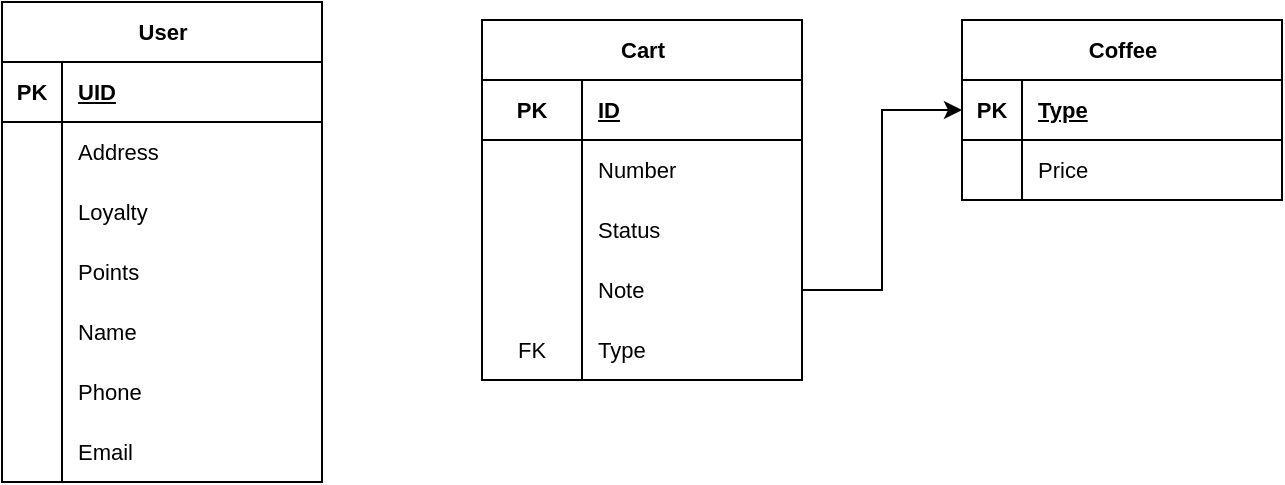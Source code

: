 <mxfile version="21.6.5" type="device">
  <diagram name="Page-1" id="AGndUQ9TzkJ5yxHFRa84">
    <mxGraphModel dx="744" dy="750" grid="1" gridSize="10" guides="1" tooltips="1" connect="1" arrows="1" fold="1" page="1" pageScale="1" pageWidth="850" pageHeight="1100" math="0" shadow="0">
      <root>
        <mxCell id="0" />
        <mxCell id="1" parent="0" />
        <mxCell id="r_ajN3MiWQmPRpva4eVE-57" value="User" style="shape=table;startSize=30;container=1;collapsible=1;childLayout=tableLayout;fixedRows=1;rowLines=0;fontStyle=1;align=center;resizeLast=1;html=1;strokeColor=default;fontFamily=Helvetica;fontSize=11;fontColor=default;fillColor=default;" parent="1" vertex="1">
          <mxGeometry x="80" y="240" width="160" height="240" as="geometry" />
        </mxCell>
        <mxCell id="r_ajN3MiWQmPRpva4eVE-58" value="" style="shape=tableRow;horizontal=0;startSize=0;swimlaneHead=0;swimlaneBody=0;fillColor=none;collapsible=0;dropTarget=0;points=[[0,0.5],[1,0.5]];portConstraint=eastwest;top=0;left=0;right=0;bottom=1;strokeColor=default;fontFamily=Helvetica;fontSize=11;fontColor=default;html=1;" parent="r_ajN3MiWQmPRpva4eVE-57" vertex="1">
          <mxGeometry y="30" width="160" height="30" as="geometry" />
        </mxCell>
        <mxCell id="r_ajN3MiWQmPRpva4eVE-59" value="PK" style="shape=partialRectangle;connectable=0;fillColor=none;top=0;left=0;bottom=0;right=0;fontStyle=1;overflow=hidden;whiteSpace=wrap;html=1;strokeColor=default;fontFamily=Helvetica;fontSize=11;fontColor=default;" parent="r_ajN3MiWQmPRpva4eVE-58" vertex="1">
          <mxGeometry width="30" height="30" as="geometry">
            <mxRectangle width="30" height="30" as="alternateBounds" />
          </mxGeometry>
        </mxCell>
        <mxCell id="r_ajN3MiWQmPRpva4eVE-60" value="UID" style="shape=partialRectangle;connectable=0;fillColor=none;top=0;left=0;bottom=0;right=0;align=left;spacingLeft=6;fontStyle=5;overflow=hidden;whiteSpace=wrap;html=1;strokeColor=default;fontFamily=Helvetica;fontSize=11;fontColor=default;" parent="r_ajN3MiWQmPRpva4eVE-58" vertex="1">
          <mxGeometry x="30" width="130" height="30" as="geometry">
            <mxRectangle width="130" height="30" as="alternateBounds" />
          </mxGeometry>
        </mxCell>
        <mxCell id="r_ajN3MiWQmPRpva4eVE-61" value="" style="shape=tableRow;horizontal=0;startSize=0;swimlaneHead=0;swimlaneBody=0;fillColor=none;collapsible=0;dropTarget=0;points=[[0,0.5],[1,0.5]];portConstraint=eastwest;top=0;left=0;right=0;bottom=0;strokeColor=default;fontFamily=Helvetica;fontSize=11;fontColor=default;html=1;" parent="r_ajN3MiWQmPRpva4eVE-57" vertex="1">
          <mxGeometry y="60" width="160" height="30" as="geometry" />
        </mxCell>
        <mxCell id="r_ajN3MiWQmPRpva4eVE-62" value="" style="shape=partialRectangle;connectable=0;fillColor=none;top=0;left=0;bottom=0;right=0;editable=1;overflow=hidden;whiteSpace=wrap;html=1;strokeColor=default;fontFamily=Helvetica;fontSize=11;fontColor=default;" parent="r_ajN3MiWQmPRpva4eVE-61" vertex="1">
          <mxGeometry width="30" height="30" as="geometry">
            <mxRectangle width="30" height="30" as="alternateBounds" />
          </mxGeometry>
        </mxCell>
        <mxCell id="r_ajN3MiWQmPRpva4eVE-63" value="Address" style="shape=partialRectangle;connectable=0;fillColor=none;top=0;left=0;bottom=0;right=0;align=left;spacingLeft=6;overflow=hidden;whiteSpace=wrap;html=1;strokeColor=default;fontFamily=Helvetica;fontSize=11;fontColor=default;" parent="r_ajN3MiWQmPRpva4eVE-61" vertex="1">
          <mxGeometry x="30" width="130" height="30" as="geometry">
            <mxRectangle width="130" height="30" as="alternateBounds" />
          </mxGeometry>
        </mxCell>
        <mxCell id="r_ajN3MiWQmPRpva4eVE-64" value="" style="shape=tableRow;horizontal=0;startSize=0;swimlaneHead=0;swimlaneBody=0;fillColor=none;collapsible=0;dropTarget=0;points=[[0,0.5],[1,0.5]];portConstraint=eastwest;top=0;left=0;right=0;bottom=0;strokeColor=default;fontFamily=Helvetica;fontSize=11;fontColor=default;html=1;" parent="r_ajN3MiWQmPRpva4eVE-57" vertex="1">
          <mxGeometry y="90" width="160" height="30" as="geometry" />
        </mxCell>
        <mxCell id="r_ajN3MiWQmPRpva4eVE-65" value="" style="shape=partialRectangle;connectable=0;fillColor=none;top=0;left=0;bottom=0;right=0;editable=1;overflow=hidden;whiteSpace=wrap;html=1;strokeColor=default;fontFamily=Helvetica;fontSize=11;fontColor=default;" parent="r_ajN3MiWQmPRpva4eVE-64" vertex="1">
          <mxGeometry width="30" height="30" as="geometry">
            <mxRectangle width="30" height="30" as="alternateBounds" />
          </mxGeometry>
        </mxCell>
        <mxCell id="r_ajN3MiWQmPRpva4eVE-66" value="Loyalty" style="shape=partialRectangle;connectable=0;fillColor=none;top=0;left=0;bottom=0;right=0;align=left;spacingLeft=6;overflow=hidden;whiteSpace=wrap;html=1;strokeColor=default;fontFamily=Helvetica;fontSize=11;fontColor=default;" parent="r_ajN3MiWQmPRpva4eVE-64" vertex="1">
          <mxGeometry x="30" width="130" height="30" as="geometry">
            <mxRectangle width="130" height="30" as="alternateBounds" />
          </mxGeometry>
        </mxCell>
        <mxCell id="r_ajN3MiWQmPRpva4eVE-67" value="" style="shape=tableRow;horizontal=0;startSize=0;swimlaneHead=0;swimlaneBody=0;fillColor=none;collapsible=0;dropTarget=0;points=[[0,0.5],[1,0.5]];portConstraint=eastwest;top=0;left=0;right=0;bottom=0;strokeColor=default;fontFamily=Helvetica;fontSize=11;fontColor=default;html=1;" parent="r_ajN3MiWQmPRpva4eVE-57" vertex="1">
          <mxGeometry y="120" width="160" height="30" as="geometry" />
        </mxCell>
        <mxCell id="r_ajN3MiWQmPRpva4eVE-68" value="" style="shape=partialRectangle;connectable=0;fillColor=none;top=0;left=0;bottom=0;right=0;editable=1;overflow=hidden;whiteSpace=wrap;html=1;strokeColor=default;fontFamily=Helvetica;fontSize=11;fontColor=default;" parent="r_ajN3MiWQmPRpva4eVE-67" vertex="1">
          <mxGeometry width="30" height="30" as="geometry">
            <mxRectangle width="30" height="30" as="alternateBounds" />
          </mxGeometry>
        </mxCell>
        <mxCell id="r_ajN3MiWQmPRpva4eVE-69" value="Points" style="shape=partialRectangle;connectable=0;fillColor=none;top=0;left=0;bottom=0;right=0;align=left;spacingLeft=6;overflow=hidden;whiteSpace=wrap;html=1;strokeColor=default;fontFamily=Helvetica;fontSize=11;fontColor=default;" parent="r_ajN3MiWQmPRpva4eVE-67" vertex="1">
          <mxGeometry x="30" width="130" height="30" as="geometry">
            <mxRectangle width="130" height="30" as="alternateBounds" />
          </mxGeometry>
        </mxCell>
        <mxCell id="iHkiokxv7IZd63u8MQW5-13" value="" style="shape=tableRow;horizontal=0;startSize=0;swimlaneHead=0;swimlaneBody=0;fillColor=none;collapsible=0;dropTarget=0;points=[[0,0.5],[1,0.5]];portConstraint=eastwest;top=0;left=0;right=0;bottom=0;strokeColor=default;fontFamily=Helvetica;fontSize=11;fontColor=default;html=1;" parent="r_ajN3MiWQmPRpva4eVE-57" vertex="1">
          <mxGeometry y="150" width="160" height="30" as="geometry" />
        </mxCell>
        <mxCell id="iHkiokxv7IZd63u8MQW5-14" value="" style="shape=partialRectangle;connectable=0;fillColor=none;top=0;left=0;bottom=0;right=0;editable=1;overflow=hidden;whiteSpace=wrap;html=1;strokeColor=default;fontFamily=Helvetica;fontSize=11;fontColor=default;" parent="iHkiokxv7IZd63u8MQW5-13" vertex="1">
          <mxGeometry width="30" height="30" as="geometry">
            <mxRectangle width="30" height="30" as="alternateBounds" />
          </mxGeometry>
        </mxCell>
        <mxCell id="iHkiokxv7IZd63u8MQW5-15" value="Name" style="shape=partialRectangle;connectable=0;fillColor=none;top=0;left=0;bottom=0;right=0;align=left;spacingLeft=6;overflow=hidden;whiteSpace=wrap;html=1;strokeColor=default;fontFamily=Helvetica;fontSize=11;fontColor=default;" parent="iHkiokxv7IZd63u8MQW5-13" vertex="1">
          <mxGeometry x="30" width="130" height="30" as="geometry">
            <mxRectangle width="130" height="30" as="alternateBounds" />
          </mxGeometry>
        </mxCell>
        <mxCell id="iHkiokxv7IZd63u8MQW5-16" value="" style="shape=tableRow;horizontal=0;startSize=0;swimlaneHead=0;swimlaneBody=0;fillColor=none;collapsible=0;dropTarget=0;points=[[0,0.5],[1,0.5]];portConstraint=eastwest;top=0;left=0;right=0;bottom=0;strokeColor=default;fontFamily=Helvetica;fontSize=11;fontColor=default;html=1;" parent="r_ajN3MiWQmPRpva4eVE-57" vertex="1">
          <mxGeometry y="180" width="160" height="30" as="geometry" />
        </mxCell>
        <mxCell id="iHkiokxv7IZd63u8MQW5-17" value="" style="shape=partialRectangle;connectable=0;fillColor=none;top=0;left=0;bottom=0;right=0;editable=1;overflow=hidden;whiteSpace=wrap;html=1;strokeColor=default;fontFamily=Helvetica;fontSize=11;fontColor=default;" parent="iHkiokxv7IZd63u8MQW5-16" vertex="1">
          <mxGeometry width="30" height="30" as="geometry">
            <mxRectangle width="30" height="30" as="alternateBounds" />
          </mxGeometry>
        </mxCell>
        <mxCell id="iHkiokxv7IZd63u8MQW5-18" value="Phone" style="shape=partialRectangle;connectable=0;fillColor=none;top=0;left=0;bottom=0;right=0;align=left;spacingLeft=6;overflow=hidden;whiteSpace=wrap;html=1;strokeColor=default;fontFamily=Helvetica;fontSize=11;fontColor=default;" parent="iHkiokxv7IZd63u8MQW5-16" vertex="1">
          <mxGeometry x="30" width="130" height="30" as="geometry">
            <mxRectangle width="130" height="30" as="alternateBounds" />
          </mxGeometry>
        </mxCell>
        <mxCell id="iHkiokxv7IZd63u8MQW5-19" value="" style="shape=tableRow;horizontal=0;startSize=0;swimlaneHead=0;swimlaneBody=0;fillColor=none;collapsible=0;dropTarget=0;points=[[0,0.5],[1,0.5]];portConstraint=eastwest;top=0;left=0;right=0;bottom=0;strokeColor=default;fontFamily=Helvetica;fontSize=11;fontColor=default;html=1;" parent="r_ajN3MiWQmPRpva4eVE-57" vertex="1">
          <mxGeometry y="210" width="160" height="30" as="geometry" />
        </mxCell>
        <mxCell id="iHkiokxv7IZd63u8MQW5-20" value="" style="shape=partialRectangle;connectable=0;fillColor=none;top=0;left=0;bottom=0;right=0;editable=1;overflow=hidden;whiteSpace=wrap;html=1;strokeColor=default;fontFamily=Helvetica;fontSize=11;fontColor=default;" parent="iHkiokxv7IZd63u8MQW5-19" vertex="1">
          <mxGeometry width="30" height="30" as="geometry">
            <mxRectangle width="30" height="30" as="alternateBounds" />
          </mxGeometry>
        </mxCell>
        <mxCell id="iHkiokxv7IZd63u8MQW5-21" value="Email" style="shape=partialRectangle;connectable=0;fillColor=none;top=0;left=0;bottom=0;right=0;align=left;spacingLeft=6;overflow=hidden;whiteSpace=wrap;html=1;strokeColor=default;fontFamily=Helvetica;fontSize=11;fontColor=default;" parent="iHkiokxv7IZd63u8MQW5-19" vertex="1">
          <mxGeometry x="30" width="130" height="30" as="geometry">
            <mxRectangle width="130" height="30" as="alternateBounds" />
          </mxGeometry>
        </mxCell>
        <mxCell id="r_ajN3MiWQmPRpva4eVE-156" value="Cart" style="shape=table;startSize=30;container=1;collapsible=1;childLayout=tableLayout;fixedRows=1;rowLines=0;fontStyle=1;align=center;resizeLast=1;html=1;strokeColor=default;fontFamily=Helvetica;fontSize=11;fontColor=default;fillColor=default;" parent="1" vertex="1">
          <mxGeometry x="320" y="249" width="160" height="180" as="geometry" />
        </mxCell>
        <mxCell id="r_ajN3MiWQmPRpva4eVE-157" value="" style="shape=tableRow;horizontal=0;startSize=0;swimlaneHead=0;swimlaneBody=0;fillColor=none;collapsible=0;dropTarget=0;points=[[0,0.5],[1,0.5]];portConstraint=eastwest;top=0;left=0;right=0;bottom=1;strokeColor=default;fontFamily=Helvetica;fontSize=11;fontColor=default;html=1;" parent="r_ajN3MiWQmPRpva4eVE-156" vertex="1">
          <mxGeometry y="30" width="160" height="30" as="geometry" />
        </mxCell>
        <mxCell id="r_ajN3MiWQmPRpva4eVE-158" value="PK" style="shape=partialRectangle;connectable=0;fillColor=none;top=0;left=0;bottom=0;right=0;fontStyle=1;overflow=hidden;whiteSpace=wrap;html=1;strokeColor=default;fontFamily=Helvetica;fontSize=11;fontColor=default;" parent="r_ajN3MiWQmPRpva4eVE-157" vertex="1">
          <mxGeometry width="50" height="30" as="geometry">
            <mxRectangle width="50" height="30" as="alternateBounds" />
          </mxGeometry>
        </mxCell>
        <mxCell id="r_ajN3MiWQmPRpva4eVE-159" value="ID" style="shape=partialRectangle;connectable=0;fillColor=none;top=0;left=0;bottom=0;right=0;align=left;spacingLeft=6;fontStyle=5;overflow=hidden;whiteSpace=wrap;html=1;strokeColor=default;fontFamily=Helvetica;fontSize=11;fontColor=default;" parent="r_ajN3MiWQmPRpva4eVE-157" vertex="1">
          <mxGeometry x="50" width="110" height="30" as="geometry">
            <mxRectangle width="110" height="30" as="alternateBounds" />
          </mxGeometry>
        </mxCell>
        <mxCell id="r_ajN3MiWQmPRpva4eVE-160" value="" style="shape=tableRow;horizontal=0;startSize=0;swimlaneHead=0;swimlaneBody=0;fillColor=none;collapsible=0;dropTarget=0;points=[[0,0.5],[1,0.5]];portConstraint=eastwest;top=0;left=0;right=0;bottom=0;strokeColor=default;fontFamily=Helvetica;fontSize=11;fontColor=default;html=1;" parent="r_ajN3MiWQmPRpva4eVE-156" vertex="1">
          <mxGeometry y="60" width="160" height="30" as="geometry" />
        </mxCell>
        <mxCell id="r_ajN3MiWQmPRpva4eVE-161" value="" style="shape=partialRectangle;connectable=0;fillColor=none;top=0;left=0;bottom=0;right=0;editable=1;overflow=hidden;whiteSpace=wrap;html=1;strokeColor=default;fontFamily=Helvetica;fontSize=11;fontColor=default;" parent="r_ajN3MiWQmPRpva4eVE-160" vertex="1">
          <mxGeometry width="50" height="30" as="geometry">
            <mxRectangle width="50" height="30" as="alternateBounds" />
          </mxGeometry>
        </mxCell>
        <mxCell id="r_ajN3MiWQmPRpva4eVE-162" value="Number" style="shape=partialRectangle;connectable=0;fillColor=none;top=0;left=0;bottom=0;right=0;align=left;spacingLeft=6;overflow=hidden;whiteSpace=wrap;html=1;strokeColor=default;fontFamily=Helvetica;fontSize=11;fontColor=default;" parent="r_ajN3MiWQmPRpva4eVE-160" vertex="1">
          <mxGeometry x="50" width="110" height="30" as="geometry">
            <mxRectangle width="110" height="30" as="alternateBounds" />
          </mxGeometry>
        </mxCell>
        <mxCell id="iHkiokxv7IZd63u8MQW5-25" value="" style="shape=tableRow;horizontal=0;startSize=0;swimlaneHead=0;swimlaneBody=0;fillColor=none;collapsible=0;dropTarget=0;points=[[0,0.5],[1,0.5]];portConstraint=eastwest;top=0;left=0;right=0;bottom=0;strokeColor=default;fontFamily=Helvetica;fontSize=11;fontColor=default;html=1;" parent="r_ajN3MiWQmPRpva4eVE-156" vertex="1">
          <mxGeometry y="90" width="160" height="30" as="geometry" />
        </mxCell>
        <mxCell id="iHkiokxv7IZd63u8MQW5-26" value="" style="shape=partialRectangle;connectable=0;fillColor=none;top=0;left=0;bottom=0;right=0;editable=1;overflow=hidden;whiteSpace=wrap;html=1;strokeColor=default;fontFamily=Helvetica;fontSize=11;fontColor=default;" parent="iHkiokxv7IZd63u8MQW5-25" vertex="1">
          <mxGeometry width="50" height="30" as="geometry">
            <mxRectangle width="50" height="30" as="alternateBounds" />
          </mxGeometry>
        </mxCell>
        <mxCell id="iHkiokxv7IZd63u8MQW5-27" value="Status" style="shape=partialRectangle;connectable=0;fillColor=none;top=0;left=0;bottom=0;right=0;align=left;spacingLeft=6;overflow=hidden;whiteSpace=wrap;html=1;strokeColor=default;fontFamily=Helvetica;fontSize=11;fontColor=default;" parent="iHkiokxv7IZd63u8MQW5-25" vertex="1">
          <mxGeometry x="50" width="110" height="30" as="geometry">
            <mxRectangle width="110" height="30" as="alternateBounds" />
          </mxGeometry>
        </mxCell>
        <mxCell id="iHkiokxv7IZd63u8MQW5-33" value="" style="shape=tableRow;horizontal=0;startSize=0;swimlaneHead=0;swimlaneBody=0;fillColor=none;collapsible=0;dropTarget=0;points=[[0,0.5],[1,0.5]];portConstraint=eastwest;top=0;left=0;right=0;bottom=0;strokeColor=default;fontFamily=Helvetica;fontSize=11;fontColor=default;html=1;" parent="r_ajN3MiWQmPRpva4eVE-156" vertex="1">
          <mxGeometry y="120" width="160" height="30" as="geometry" />
        </mxCell>
        <mxCell id="iHkiokxv7IZd63u8MQW5-34" value="" style="shape=partialRectangle;connectable=0;fillColor=none;top=0;left=0;bottom=0;right=0;editable=1;overflow=hidden;whiteSpace=wrap;html=1;strokeColor=default;fontFamily=Helvetica;fontSize=11;fontColor=default;" parent="iHkiokxv7IZd63u8MQW5-33" vertex="1">
          <mxGeometry width="50" height="30" as="geometry">
            <mxRectangle width="50" height="30" as="alternateBounds" />
          </mxGeometry>
        </mxCell>
        <mxCell id="iHkiokxv7IZd63u8MQW5-35" value="Note" style="shape=partialRectangle;connectable=0;fillColor=none;top=0;left=0;bottom=0;right=0;align=left;spacingLeft=6;overflow=hidden;whiteSpace=wrap;html=1;strokeColor=default;fontFamily=Helvetica;fontSize=11;fontColor=default;" parent="iHkiokxv7IZd63u8MQW5-33" vertex="1">
          <mxGeometry x="50" width="110" height="30" as="geometry">
            <mxRectangle width="110" height="30" as="alternateBounds" />
          </mxGeometry>
        </mxCell>
        <mxCell id="iHkiokxv7IZd63u8MQW5-40" value="" style="shape=tableRow;horizontal=0;startSize=0;swimlaneHead=0;swimlaneBody=0;fillColor=none;collapsible=0;dropTarget=0;points=[[0,0.5],[1,0.5]];portConstraint=eastwest;top=0;left=0;right=0;bottom=0;strokeColor=default;fontFamily=Helvetica;fontSize=11;fontColor=default;html=1;" parent="r_ajN3MiWQmPRpva4eVE-156" vertex="1">
          <mxGeometry y="150" width="160" height="30" as="geometry" />
        </mxCell>
        <mxCell id="iHkiokxv7IZd63u8MQW5-41" value="FK" style="shape=partialRectangle;connectable=0;fillColor=none;top=0;left=0;bottom=0;right=0;editable=1;overflow=hidden;whiteSpace=wrap;html=1;strokeColor=default;fontFamily=Helvetica;fontSize=11;fontColor=default;" parent="iHkiokxv7IZd63u8MQW5-40" vertex="1">
          <mxGeometry width="50" height="30" as="geometry">
            <mxRectangle width="50" height="30" as="alternateBounds" />
          </mxGeometry>
        </mxCell>
        <mxCell id="iHkiokxv7IZd63u8MQW5-42" value="Type" style="shape=partialRectangle;connectable=0;fillColor=none;top=0;left=0;bottom=0;right=0;align=left;spacingLeft=6;overflow=hidden;whiteSpace=wrap;html=1;strokeColor=default;fontFamily=Helvetica;fontSize=11;fontColor=default;" parent="iHkiokxv7IZd63u8MQW5-40" vertex="1">
          <mxGeometry x="50" width="110" height="30" as="geometry">
            <mxRectangle width="110" height="30" as="alternateBounds" />
          </mxGeometry>
        </mxCell>
        <mxCell id="NaBYbsrlh_AWQ56vIcM8-29" value="Coffee" style="shape=table;startSize=30;container=1;collapsible=1;childLayout=tableLayout;fixedRows=1;rowLines=0;fontStyle=1;align=center;resizeLast=1;html=1;strokeColor=default;fontFamily=Helvetica;fontSize=11;fontColor=default;fillColor=default;" parent="1" vertex="1">
          <mxGeometry x="560" y="249" width="160" height="90" as="geometry" />
        </mxCell>
        <mxCell id="NaBYbsrlh_AWQ56vIcM8-30" value="" style="shape=tableRow;horizontal=0;startSize=0;swimlaneHead=0;swimlaneBody=0;fillColor=none;collapsible=0;dropTarget=0;points=[[0,0.5],[1,0.5]];portConstraint=eastwest;top=0;left=0;right=0;bottom=1;strokeColor=default;fontFamily=Helvetica;fontSize=11;fontColor=default;html=1;" parent="NaBYbsrlh_AWQ56vIcM8-29" vertex="1">
          <mxGeometry y="30" width="160" height="30" as="geometry" />
        </mxCell>
        <mxCell id="NaBYbsrlh_AWQ56vIcM8-31" value="PK" style="shape=partialRectangle;connectable=0;fillColor=none;top=0;left=0;bottom=0;right=0;fontStyle=1;overflow=hidden;whiteSpace=wrap;html=1;strokeColor=default;fontFamily=Helvetica;fontSize=11;fontColor=default;" parent="NaBYbsrlh_AWQ56vIcM8-30" vertex="1">
          <mxGeometry width="30" height="30" as="geometry">
            <mxRectangle width="30" height="30" as="alternateBounds" />
          </mxGeometry>
        </mxCell>
        <mxCell id="NaBYbsrlh_AWQ56vIcM8-32" value="Type" style="shape=partialRectangle;connectable=0;fillColor=none;top=0;left=0;bottom=0;right=0;align=left;spacingLeft=6;fontStyle=5;overflow=hidden;whiteSpace=wrap;html=1;strokeColor=default;fontFamily=Helvetica;fontSize=11;fontColor=default;" parent="NaBYbsrlh_AWQ56vIcM8-30" vertex="1">
          <mxGeometry x="30" width="130" height="30" as="geometry">
            <mxRectangle width="130" height="30" as="alternateBounds" />
          </mxGeometry>
        </mxCell>
        <mxCell id="NaBYbsrlh_AWQ56vIcM8-36" value="" style="shape=tableRow;horizontal=0;startSize=0;swimlaneHead=0;swimlaneBody=0;fillColor=none;collapsible=0;dropTarget=0;points=[[0,0.5],[1,0.5]];portConstraint=eastwest;top=0;left=0;right=0;bottom=0;strokeColor=default;fontFamily=Helvetica;fontSize=11;fontColor=default;html=1;" parent="NaBYbsrlh_AWQ56vIcM8-29" vertex="1">
          <mxGeometry y="60" width="160" height="30" as="geometry" />
        </mxCell>
        <mxCell id="NaBYbsrlh_AWQ56vIcM8-37" value="" style="shape=partialRectangle;connectable=0;fillColor=none;top=0;left=0;bottom=0;right=0;editable=1;overflow=hidden;whiteSpace=wrap;html=1;strokeColor=default;fontFamily=Helvetica;fontSize=11;fontColor=default;" parent="NaBYbsrlh_AWQ56vIcM8-36" vertex="1">
          <mxGeometry width="30" height="30" as="geometry">
            <mxRectangle width="30" height="30" as="alternateBounds" />
          </mxGeometry>
        </mxCell>
        <mxCell id="NaBYbsrlh_AWQ56vIcM8-38" value="Price" style="shape=partialRectangle;connectable=0;fillColor=none;top=0;left=0;bottom=0;right=0;align=left;spacingLeft=6;overflow=hidden;whiteSpace=wrap;html=1;strokeColor=default;fontFamily=Helvetica;fontSize=11;fontColor=default;" parent="NaBYbsrlh_AWQ56vIcM8-36" vertex="1">
          <mxGeometry x="30" width="130" height="30" as="geometry">
            <mxRectangle width="130" height="30" as="alternateBounds" />
          </mxGeometry>
        </mxCell>
        <mxCell id="iHkiokxv7IZd63u8MQW5-39" style="edgeStyle=orthogonalEdgeStyle;rounded=0;orthogonalLoop=1;jettySize=auto;html=1;entryX=0;entryY=0.5;entryDx=0;entryDy=0;" parent="1" source="iHkiokxv7IZd63u8MQW5-33" target="NaBYbsrlh_AWQ56vIcM8-30" edge="1">
          <mxGeometry relative="1" as="geometry" />
        </mxCell>
      </root>
    </mxGraphModel>
  </diagram>
</mxfile>
